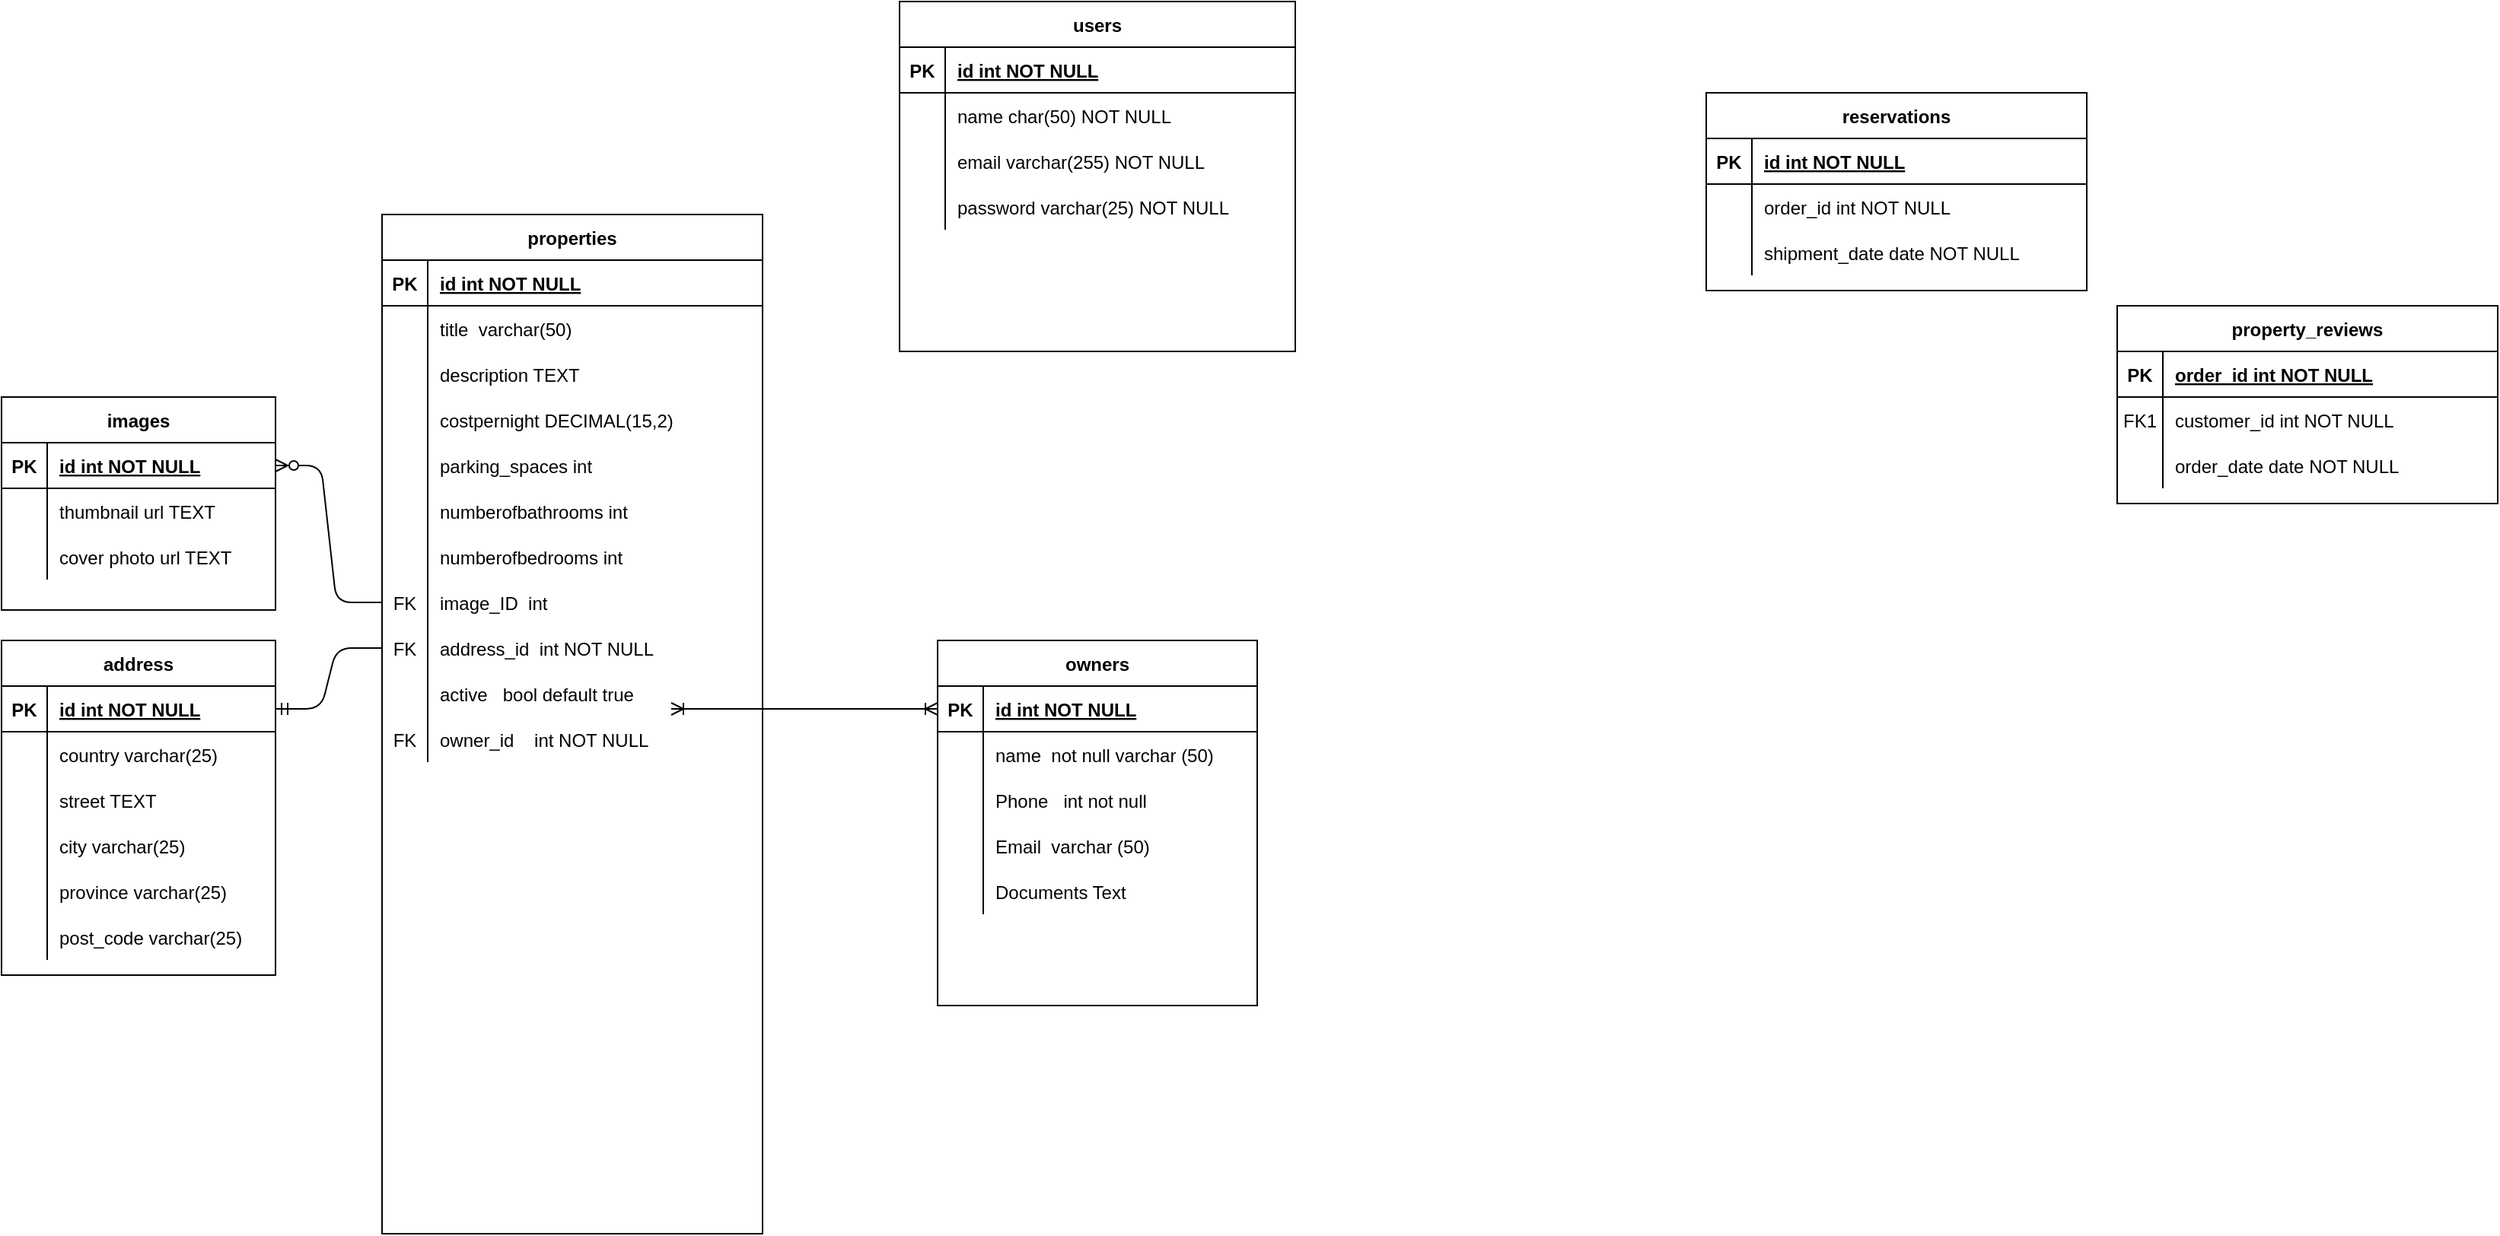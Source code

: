 <mxfile version="14.6.6" type="github">
  <diagram id="R2lEEEUBdFMjLlhIrx00" name="Page-1">
    <mxGraphModel dx="2098" dy="1788" grid="1" gridSize="10" guides="1" tooltips="1" connect="1" arrows="1" fold="1" page="1" pageScale="1" pageWidth="850" pageHeight="1100" math="0" shadow="0" extFonts="Permanent Marker^https://fonts.googleapis.com/css?family=Permanent+Marker">
      <root>
        <mxCell id="0" />
        <mxCell id="1" parent="0" />
        <object label="properties" mmm="" id="C-vyLk0tnHw3VtMMgP7b-2">
          <mxCell style="shape=table;startSize=30;container=1;collapsible=1;childLayout=tableLayout;fixedRows=1;rowLines=0;fontStyle=1;align=center;resizeLast=1;" parent="1" vertex="1">
            <mxGeometry x="-210" y="-60" width="250" height="670" as="geometry">
              <mxRectangle x="200" y="70" width="120" height="30" as="alternateBounds" />
            </mxGeometry>
          </mxCell>
        </object>
        <mxCell id="C-vyLk0tnHw3VtMMgP7b-3" value="" style="shape=partialRectangle;collapsible=0;dropTarget=0;pointerEvents=0;fillColor=none;points=[[0,0.5],[1,0.5]];portConstraint=eastwest;top=0;left=0;right=0;bottom=1;" parent="C-vyLk0tnHw3VtMMgP7b-2" vertex="1">
          <mxGeometry y="30" width="250" height="30" as="geometry" />
        </mxCell>
        <mxCell id="C-vyLk0tnHw3VtMMgP7b-4" value="PK" style="shape=partialRectangle;overflow=hidden;connectable=0;fillColor=none;top=0;left=0;bottom=0;right=0;fontStyle=1;" parent="C-vyLk0tnHw3VtMMgP7b-3" vertex="1">
          <mxGeometry width="30" height="30" as="geometry" />
        </mxCell>
        <mxCell id="C-vyLk0tnHw3VtMMgP7b-5" value="id int NOT NULL " style="shape=partialRectangle;overflow=hidden;connectable=0;fillColor=none;top=0;left=0;bottom=0;right=0;align=left;spacingLeft=6;fontStyle=5;" parent="C-vyLk0tnHw3VtMMgP7b-3" vertex="1">
          <mxGeometry x="30" width="220" height="30" as="geometry" />
        </mxCell>
        <mxCell id="C-vyLk0tnHw3VtMMgP7b-6" value="" style="shape=partialRectangle;collapsible=0;dropTarget=0;pointerEvents=0;fillColor=none;points=[[0,0.5],[1,0.5]];portConstraint=eastwest;top=0;left=0;right=0;bottom=0;" parent="C-vyLk0tnHw3VtMMgP7b-2" vertex="1">
          <mxGeometry y="60" width="250" height="30" as="geometry" />
        </mxCell>
        <mxCell id="C-vyLk0tnHw3VtMMgP7b-7" value="" style="shape=partialRectangle;overflow=hidden;connectable=0;fillColor=none;top=0;left=0;bottom=0;right=0;" parent="C-vyLk0tnHw3VtMMgP7b-6" vertex="1">
          <mxGeometry width="30" height="30" as="geometry" />
        </mxCell>
        <mxCell id="C-vyLk0tnHw3VtMMgP7b-8" value="title  varchar(50)" style="shape=partialRectangle;overflow=hidden;connectable=0;fillColor=none;top=0;left=0;bottom=0;right=0;align=left;spacingLeft=6;" parent="C-vyLk0tnHw3VtMMgP7b-6" vertex="1">
          <mxGeometry x="30" width="220" height="30" as="geometry" />
        </mxCell>
        <mxCell id="C-vyLk0tnHw3VtMMgP7b-9" value="" style="shape=partialRectangle;collapsible=0;dropTarget=0;pointerEvents=0;fillColor=none;points=[[0,0.5],[1,0.5]];portConstraint=eastwest;top=0;left=0;right=0;bottom=0;" parent="C-vyLk0tnHw3VtMMgP7b-2" vertex="1">
          <mxGeometry y="90" width="250" height="30" as="geometry" />
        </mxCell>
        <mxCell id="C-vyLk0tnHw3VtMMgP7b-10" value="" style="shape=partialRectangle;overflow=hidden;connectable=0;fillColor=none;top=0;left=0;bottom=0;right=0;" parent="C-vyLk0tnHw3VtMMgP7b-9" vertex="1">
          <mxGeometry width="30" height="30" as="geometry" />
        </mxCell>
        <mxCell id="C-vyLk0tnHw3VtMMgP7b-11" value="description TEXT" style="shape=partialRectangle;overflow=hidden;connectable=0;fillColor=none;top=0;left=0;bottom=0;right=0;align=left;spacingLeft=6;" parent="C-vyLk0tnHw3VtMMgP7b-9" vertex="1">
          <mxGeometry x="30" width="220" height="30" as="geometry" />
        </mxCell>
        <mxCell id="EQlYS7G8OB__KGC67wby-51" value="" style="shape=partialRectangle;collapsible=0;dropTarget=0;pointerEvents=0;fillColor=none;points=[[0,0.5],[1,0.5]];portConstraint=eastwest;top=0;left=0;right=0;bottom=0;" vertex="1" parent="C-vyLk0tnHw3VtMMgP7b-2">
          <mxGeometry y="120" width="250" height="30" as="geometry" />
        </mxCell>
        <mxCell id="EQlYS7G8OB__KGC67wby-52" value="" style="shape=partialRectangle;overflow=hidden;connectable=0;fillColor=none;top=0;left=0;bottom=0;right=0;" vertex="1" parent="EQlYS7G8OB__KGC67wby-51">
          <mxGeometry width="30" height="30" as="geometry" />
        </mxCell>
        <mxCell id="EQlYS7G8OB__KGC67wby-53" value="costpernight DECIMAL(15,2)" style="shape=partialRectangle;overflow=hidden;connectable=0;fillColor=none;top=0;left=0;bottom=0;right=0;align=left;spacingLeft=6;" vertex="1" parent="EQlYS7G8OB__KGC67wby-51">
          <mxGeometry x="30" width="220" height="30" as="geometry" />
        </mxCell>
        <mxCell id="EQlYS7G8OB__KGC67wby-67" value="" style="shape=partialRectangle;collapsible=0;dropTarget=0;pointerEvents=0;fillColor=none;points=[[0,0.5],[1,0.5]];portConstraint=eastwest;top=0;left=0;right=0;bottom=0;" vertex="1" parent="C-vyLk0tnHw3VtMMgP7b-2">
          <mxGeometry y="150" width="250" height="30" as="geometry" />
        </mxCell>
        <mxCell id="EQlYS7G8OB__KGC67wby-68" value="" style="shape=partialRectangle;overflow=hidden;connectable=0;fillColor=none;top=0;left=0;bottom=0;right=0;" vertex="1" parent="EQlYS7G8OB__KGC67wby-67">
          <mxGeometry width="30" height="30" as="geometry" />
        </mxCell>
        <mxCell id="EQlYS7G8OB__KGC67wby-69" value="parking_spaces int" style="shape=partialRectangle;overflow=hidden;connectable=0;fillColor=none;top=0;left=0;bottom=0;right=0;align=left;spacingLeft=6;" vertex="1" parent="EQlYS7G8OB__KGC67wby-67">
          <mxGeometry x="30" width="220" height="30" as="geometry" />
        </mxCell>
        <mxCell id="EQlYS7G8OB__KGC67wby-70" value="" style="shape=partialRectangle;collapsible=0;dropTarget=0;pointerEvents=0;fillColor=none;points=[[0,0.5],[1,0.5]];portConstraint=eastwest;top=0;left=0;right=0;bottom=0;" vertex="1" parent="C-vyLk0tnHw3VtMMgP7b-2">
          <mxGeometry y="180" width="250" height="30" as="geometry" />
        </mxCell>
        <mxCell id="EQlYS7G8OB__KGC67wby-71" value="" style="shape=partialRectangle;overflow=hidden;connectable=0;fillColor=none;top=0;left=0;bottom=0;right=0;" vertex="1" parent="EQlYS7G8OB__KGC67wby-70">
          <mxGeometry width="30" height="30" as="geometry" />
        </mxCell>
        <mxCell id="EQlYS7G8OB__KGC67wby-72" value="numberofbathrooms int" style="shape=partialRectangle;overflow=hidden;connectable=0;fillColor=none;top=0;left=0;bottom=0;right=0;align=left;spacingLeft=6;" vertex="1" parent="EQlYS7G8OB__KGC67wby-70">
          <mxGeometry x="30" width="220" height="30" as="geometry" />
        </mxCell>
        <mxCell id="EQlYS7G8OB__KGC67wby-73" value="" style="shape=partialRectangle;collapsible=0;dropTarget=0;pointerEvents=0;fillColor=none;points=[[0,0.5],[1,0.5]];portConstraint=eastwest;top=0;left=0;right=0;bottom=0;" vertex="1" parent="C-vyLk0tnHw3VtMMgP7b-2">
          <mxGeometry y="210" width="250" height="30" as="geometry" />
        </mxCell>
        <mxCell id="EQlYS7G8OB__KGC67wby-74" value="" style="shape=partialRectangle;overflow=hidden;connectable=0;fillColor=none;top=0;left=0;bottom=0;right=0;" vertex="1" parent="EQlYS7G8OB__KGC67wby-73">
          <mxGeometry width="30" height="30" as="geometry" />
        </mxCell>
        <mxCell id="EQlYS7G8OB__KGC67wby-75" value="numberofbedrooms int" style="shape=partialRectangle;overflow=hidden;connectable=0;fillColor=none;top=0;left=0;bottom=0;right=0;align=left;spacingLeft=6;" vertex="1" parent="EQlYS7G8OB__KGC67wby-73">
          <mxGeometry x="30" width="220" height="30" as="geometry" />
        </mxCell>
        <mxCell id="EQlYS7G8OB__KGC67wby-92" value="" style="shape=partialRectangle;collapsible=0;dropTarget=0;pointerEvents=0;fillColor=none;points=[[0,0.5],[1,0.5]];portConstraint=eastwest;top=0;left=0;right=0;bottom=0;" vertex="1" parent="C-vyLk0tnHw3VtMMgP7b-2">
          <mxGeometry y="240" width="250" height="30" as="geometry" />
        </mxCell>
        <mxCell id="EQlYS7G8OB__KGC67wby-93" value="FK" style="shape=partialRectangle;overflow=hidden;connectable=0;fillColor=none;top=0;left=0;bottom=0;right=0;" vertex="1" parent="EQlYS7G8OB__KGC67wby-92">
          <mxGeometry width="30" height="30" as="geometry" />
        </mxCell>
        <mxCell id="EQlYS7G8OB__KGC67wby-94" value="image_ID  int" style="shape=partialRectangle;overflow=hidden;connectable=0;fillColor=none;top=0;left=0;bottom=0;right=0;align=left;spacingLeft=6;" vertex="1" parent="EQlYS7G8OB__KGC67wby-92">
          <mxGeometry x="30" width="220" height="30" as="geometry" />
        </mxCell>
        <mxCell id="EQlYS7G8OB__KGC67wby-96" value="" style="shape=partialRectangle;collapsible=0;dropTarget=0;pointerEvents=0;fillColor=none;points=[[0,0.5],[1,0.5]];portConstraint=eastwest;top=0;left=0;right=0;bottom=0;" vertex="1" parent="C-vyLk0tnHw3VtMMgP7b-2">
          <mxGeometry y="270" width="250" height="30" as="geometry" />
        </mxCell>
        <mxCell id="EQlYS7G8OB__KGC67wby-97" value="FK" style="shape=partialRectangle;overflow=hidden;connectable=0;fillColor=none;top=0;left=0;bottom=0;right=0;" vertex="1" parent="EQlYS7G8OB__KGC67wby-96">
          <mxGeometry width="30" height="30" as="geometry" />
        </mxCell>
        <mxCell id="EQlYS7G8OB__KGC67wby-98" value="address_id  int NOT NULL" style="shape=partialRectangle;overflow=hidden;connectable=0;fillColor=none;top=0;left=0;bottom=0;right=0;align=left;spacingLeft=6;" vertex="1" parent="EQlYS7G8OB__KGC67wby-96">
          <mxGeometry x="30" width="220" height="30" as="geometry" />
        </mxCell>
        <mxCell id="EQlYS7G8OB__KGC67wby-133" value="" style="shape=partialRectangle;collapsible=0;dropTarget=0;pointerEvents=0;fillColor=none;points=[[0,0.5],[1,0.5]];portConstraint=eastwest;top=0;left=0;right=0;bottom=0;" vertex="1" parent="C-vyLk0tnHw3VtMMgP7b-2">
          <mxGeometry y="300" width="250" height="30" as="geometry" />
        </mxCell>
        <mxCell id="EQlYS7G8OB__KGC67wby-134" value="" style="shape=partialRectangle;overflow=hidden;connectable=0;fillColor=none;top=0;left=0;bottom=0;right=0;" vertex="1" parent="EQlYS7G8OB__KGC67wby-133">
          <mxGeometry width="30" height="30" as="geometry" />
        </mxCell>
        <mxCell id="EQlYS7G8OB__KGC67wby-135" value="active   bool default true" style="shape=partialRectangle;overflow=hidden;connectable=0;fillColor=none;top=0;left=0;bottom=0;right=0;align=left;spacingLeft=6;" vertex="1" parent="EQlYS7G8OB__KGC67wby-133">
          <mxGeometry x="30" width="220" height="30" as="geometry" />
        </mxCell>
        <mxCell id="EQlYS7G8OB__KGC67wby-149" value="" style="shape=partialRectangle;collapsible=0;dropTarget=0;pointerEvents=0;fillColor=none;points=[[0,0.5],[1,0.5]];portConstraint=eastwest;top=0;left=0;right=0;bottom=0;" vertex="1" parent="C-vyLk0tnHw3VtMMgP7b-2">
          <mxGeometry y="330" width="250" height="30" as="geometry" />
        </mxCell>
        <mxCell id="EQlYS7G8OB__KGC67wby-150" value="FK" style="shape=partialRectangle;overflow=hidden;connectable=0;fillColor=none;top=0;left=0;bottom=0;right=0;" vertex="1" parent="EQlYS7G8OB__KGC67wby-149">
          <mxGeometry width="30" height="30" as="geometry" />
        </mxCell>
        <mxCell id="EQlYS7G8OB__KGC67wby-151" value="owner_id    int NOT NULL" style="shape=partialRectangle;overflow=hidden;connectable=0;fillColor=none;top=0;left=0;bottom=0;right=0;align=left;spacingLeft=6;" vertex="1" parent="EQlYS7G8OB__KGC67wby-149">
          <mxGeometry x="30" width="220" height="30" as="geometry" />
        </mxCell>
        <mxCell id="C-vyLk0tnHw3VtMMgP7b-13" value="reservations" style="shape=table;startSize=30;container=1;collapsible=1;childLayout=tableLayout;fixedRows=1;rowLines=0;fontStyle=1;align=center;resizeLast=1;" parent="1" vertex="1">
          <mxGeometry x="660" y="-140" width="250" height="130" as="geometry" />
        </mxCell>
        <mxCell id="C-vyLk0tnHw3VtMMgP7b-14" value="" style="shape=partialRectangle;collapsible=0;dropTarget=0;pointerEvents=0;fillColor=none;points=[[0,0.5],[1,0.5]];portConstraint=eastwest;top=0;left=0;right=0;bottom=1;" parent="C-vyLk0tnHw3VtMMgP7b-13" vertex="1">
          <mxGeometry y="30" width="250" height="30" as="geometry" />
        </mxCell>
        <mxCell id="C-vyLk0tnHw3VtMMgP7b-15" value="PK" style="shape=partialRectangle;overflow=hidden;connectable=0;fillColor=none;top=0;left=0;bottom=0;right=0;fontStyle=1;" parent="C-vyLk0tnHw3VtMMgP7b-14" vertex="1">
          <mxGeometry width="30" height="30" as="geometry" />
        </mxCell>
        <mxCell id="C-vyLk0tnHw3VtMMgP7b-16" value="id int NOT NULL " style="shape=partialRectangle;overflow=hidden;connectable=0;fillColor=none;top=0;left=0;bottom=0;right=0;align=left;spacingLeft=6;fontStyle=5;" parent="C-vyLk0tnHw3VtMMgP7b-14" vertex="1">
          <mxGeometry x="30" width="220" height="30" as="geometry" />
        </mxCell>
        <mxCell id="C-vyLk0tnHw3VtMMgP7b-17" value="" style="shape=partialRectangle;collapsible=0;dropTarget=0;pointerEvents=0;fillColor=none;points=[[0,0.5],[1,0.5]];portConstraint=eastwest;top=0;left=0;right=0;bottom=0;" parent="C-vyLk0tnHw3VtMMgP7b-13" vertex="1">
          <mxGeometry y="60" width="250" height="30" as="geometry" />
        </mxCell>
        <mxCell id="C-vyLk0tnHw3VtMMgP7b-18" value="" style="shape=partialRectangle;overflow=hidden;connectable=0;fillColor=none;top=0;left=0;bottom=0;right=0;" parent="C-vyLk0tnHw3VtMMgP7b-17" vertex="1">
          <mxGeometry width="30" height="30" as="geometry" />
        </mxCell>
        <mxCell id="C-vyLk0tnHw3VtMMgP7b-19" value="order_id int NOT NULL" style="shape=partialRectangle;overflow=hidden;connectable=0;fillColor=none;top=0;left=0;bottom=0;right=0;align=left;spacingLeft=6;" parent="C-vyLk0tnHw3VtMMgP7b-17" vertex="1">
          <mxGeometry x="30" width="220" height="30" as="geometry" />
        </mxCell>
        <mxCell id="C-vyLk0tnHw3VtMMgP7b-20" value="" style="shape=partialRectangle;collapsible=0;dropTarget=0;pointerEvents=0;fillColor=none;points=[[0,0.5],[1,0.5]];portConstraint=eastwest;top=0;left=0;right=0;bottom=0;" parent="C-vyLk0tnHw3VtMMgP7b-13" vertex="1">
          <mxGeometry y="90" width="250" height="30" as="geometry" />
        </mxCell>
        <mxCell id="C-vyLk0tnHw3VtMMgP7b-21" value="" style="shape=partialRectangle;overflow=hidden;connectable=0;fillColor=none;top=0;left=0;bottom=0;right=0;" parent="C-vyLk0tnHw3VtMMgP7b-20" vertex="1">
          <mxGeometry width="30" height="30" as="geometry" />
        </mxCell>
        <mxCell id="C-vyLk0tnHw3VtMMgP7b-22" value="shipment_date date NOT NULL" style="shape=partialRectangle;overflow=hidden;connectable=0;fillColor=none;top=0;left=0;bottom=0;right=0;align=left;spacingLeft=6;" parent="C-vyLk0tnHw3VtMMgP7b-20" vertex="1">
          <mxGeometry x="30" width="220" height="30" as="geometry" />
        </mxCell>
        <mxCell id="C-vyLk0tnHw3VtMMgP7b-23" value="users" style="shape=table;startSize=30;container=1;collapsible=1;childLayout=tableLayout;fixedRows=1;rowLines=0;fontStyle=1;align=center;resizeLast=1;" parent="1" vertex="1">
          <mxGeometry x="130" y="-200" width="260" height="230" as="geometry" />
        </mxCell>
        <mxCell id="C-vyLk0tnHw3VtMMgP7b-24" value="" style="shape=partialRectangle;collapsible=0;dropTarget=0;pointerEvents=0;fillColor=none;points=[[0,0.5],[1,0.5]];portConstraint=eastwest;top=0;left=0;right=0;bottom=1;" parent="C-vyLk0tnHw3VtMMgP7b-23" vertex="1">
          <mxGeometry y="30" width="260" height="30" as="geometry" />
        </mxCell>
        <mxCell id="C-vyLk0tnHw3VtMMgP7b-25" value="PK" style="shape=partialRectangle;overflow=hidden;connectable=0;fillColor=none;top=0;left=0;bottom=0;right=0;fontStyle=1;" parent="C-vyLk0tnHw3VtMMgP7b-24" vertex="1">
          <mxGeometry width="30" height="30" as="geometry" />
        </mxCell>
        <mxCell id="C-vyLk0tnHw3VtMMgP7b-26" value="id int NOT NULL " style="shape=partialRectangle;overflow=hidden;connectable=0;fillColor=none;top=0;left=0;bottom=0;right=0;align=left;spacingLeft=6;fontStyle=5;" parent="C-vyLk0tnHw3VtMMgP7b-24" vertex="1">
          <mxGeometry x="30" width="230" height="30" as="geometry" />
        </mxCell>
        <mxCell id="C-vyLk0tnHw3VtMMgP7b-27" value="" style="shape=partialRectangle;collapsible=0;dropTarget=0;pointerEvents=0;fillColor=none;points=[[0,0.5],[1,0.5]];portConstraint=eastwest;top=0;left=0;right=0;bottom=0;" parent="C-vyLk0tnHw3VtMMgP7b-23" vertex="1">
          <mxGeometry y="60" width="260" height="30" as="geometry" />
        </mxCell>
        <mxCell id="C-vyLk0tnHw3VtMMgP7b-28" value="" style="shape=partialRectangle;overflow=hidden;connectable=0;fillColor=none;top=0;left=0;bottom=0;right=0;" parent="C-vyLk0tnHw3VtMMgP7b-27" vertex="1">
          <mxGeometry width="30" height="30" as="geometry" />
        </mxCell>
        <mxCell id="C-vyLk0tnHw3VtMMgP7b-29" value="name char(50) NOT NULL" style="shape=partialRectangle;overflow=hidden;connectable=0;fillColor=none;top=0;left=0;bottom=0;right=0;align=left;spacingLeft=6;" parent="C-vyLk0tnHw3VtMMgP7b-27" vertex="1">
          <mxGeometry x="30" width="230" height="30" as="geometry" />
        </mxCell>
        <mxCell id="EQlYS7G8OB__KGC67wby-76" value="" style="shape=partialRectangle;collapsible=0;dropTarget=0;pointerEvents=0;fillColor=none;points=[[0,0.5],[1,0.5]];portConstraint=eastwest;top=0;left=0;right=0;bottom=0;" vertex="1" parent="C-vyLk0tnHw3VtMMgP7b-23">
          <mxGeometry y="90" width="260" height="30" as="geometry" />
        </mxCell>
        <mxCell id="EQlYS7G8OB__KGC67wby-77" value="" style="shape=partialRectangle;overflow=hidden;connectable=0;fillColor=none;top=0;left=0;bottom=0;right=0;" vertex="1" parent="EQlYS7G8OB__KGC67wby-76">
          <mxGeometry width="30" height="30" as="geometry" />
        </mxCell>
        <mxCell id="EQlYS7G8OB__KGC67wby-78" value="email varchar(255) NOT NULL" style="shape=partialRectangle;overflow=hidden;connectable=0;fillColor=none;top=0;left=0;bottom=0;right=0;align=left;spacingLeft=6;" vertex="1" parent="EQlYS7G8OB__KGC67wby-76">
          <mxGeometry x="30" width="230" height="30" as="geometry" />
        </mxCell>
        <mxCell id="EQlYS7G8OB__KGC67wby-89" value="" style="shape=partialRectangle;collapsible=0;dropTarget=0;pointerEvents=0;fillColor=none;points=[[0,0.5],[1,0.5]];portConstraint=eastwest;top=0;left=0;right=0;bottom=0;" vertex="1" parent="C-vyLk0tnHw3VtMMgP7b-23">
          <mxGeometry y="120" width="260" height="30" as="geometry" />
        </mxCell>
        <mxCell id="EQlYS7G8OB__KGC67wby-90" value="" style="shape=partialRectangle;overflow=hidden;connectable=0;fillColor=none;top=0;left=0;bottom=0;right=0;" vertex="1" parent="EQlYS7G8OB__KGC67wby-89">
          <mxGeometry width="30" height="30" as="geometry" />
        </mxCell>
        <mxCell id="EQlYS7G8OB__KGC67wby-91" value="password varchar(25) NOT NULL" style="shape=partialRectangle;overflow=hidden;connectable=0;fillColor=none;top=0;left=0;bottom=0;right=0;align=left;spacingLeft=6;" vertex="1" parent="EQlYS7G8OB__KGC67wby-89">
          <mxGeometry x="30" width="230" height="30" as="geometry" />
        </mxCell>
        <mxCell id="EQlYS7G8OB__KGC67wby-1" value="property_reviews" style="shape=table;startSize=30;container=1;collapsible=1;childLayout=tableLayout;fixedRows=1;rowLines=0;fontStyle=1;align=center;resizeLast=1;" vertex="1" parent="1">
          <mxGeometry x="930" width="250" height="130" as="geometry" />
        </mxCell>
        <mxCell id="EQlYS7G8OB__KGC67wby-2" value="" style="shape=partialRectangle;collapsible=0;dropTarget=0;pointerEvents=0;fillColor=none;points=[[0,0.5],[1,0.5]];portConstraint=eastwest;top=0;left=0;right=0;bottom=1;" vertex="1" parent="EQlYS7G8OB__KGC67wby-1">
          <mxGeometry y="30" width="250" height="30" as="geometry" />
        </mxCell>
        <mxCell id="EQlYS7G8OB__KGC67wby-3" value="PK" style="shape=partialRectangle;overflow=hidden;connectable=0;fillColor=none;top=0;left=0;bottom=0;right=0;fontStyle=1;" vertex="1" parent="EQlYS7G8OB__KGC67wby-2">
          <mxGeometry width="30" height="30" as="geometry" />
        </mxCell>
        <mxCell id="EQlYS7G8OB__KGC67wby-4" value="order_id int NOT NULL " style="shape=partialRectangle;overflow=hidden;connectable=0;fillColor=none;top=0;left=0;bottom=0;right=0;align=left;spacingLeft=6;fontStyle=5;" vertex="1" parent="EQlYS7G8OB__KGC67wby-2">
          <mxGeometry x="30" width="220" height="30" as="geometry" />
        </mxCell>
        <mxCell id="EQlYS7G8OB__KGC67wby-5" value="" style="shape=partialRectangle;collapsible=0;dropTarget=0;pointerEvents=0;fillColor=none;points=[[0,0.5],[1,0.5]];portConstraint=eastwest;top=0;left=0;right=0;bottom=0;" vertex="1" parent="EQlYS7G8OB__KGC67wby-1">
          <mxGeometry y="60" width="250" height="30" as="geometry" />
        </mxCell>
        <mxCell id="EQlYS7G8OB__KGC67wby-6" value="FK1" style="shape=partialRectangle;overflow=hidden;connectable=0;fillColor=none;top=0;left=0;bottom=0;right=0;" vertex="1" parent="EQlYS7G8OB__KGC67wby-5">
          <mxGeometry width="30" height="30" as="geometry" />
        </mxCell>
        <mxCell id="EQlYS7G8OB__KGC67wby-7" value="customer_id int NOT NULL" style="shape=partialRectangle;overflow=hidden;connectable=0;fillColor=none;top=0;left=0;bottom=0;right=0;align=left;spacingLeft=6;" vertex="1" parent="EQlYS7G8OB__KGC67wby-5">
          <mxGeometry x="30" width="220" height="30" as="geometry" />
        </mxCell>
        <mxCell id="EQlYS7G8OB__KGC67wby-8" value="" style="shape=partialRectangle;collapsible=0;dropTarget=0;pointerEvents=0;fillColor=none;points=[[0,0.5],[1,0.5]];portConstraint=eastwest;top=0;left=0;right=0;bottom=0;" vertex="1" parent="EQlYS7G8OB__KGC67wby-1">
          <mxGeometry y="90" width="250" height="30" as="geometry" />
        </mxCell>
        <mxCell id="EQlYS7G8OB__KGC67wby-9" value="" style="shape=partialRectangle;overflow=hidden;connectable=0;fillColor=none;top=0;left=0;bottom=0;right=0;" vertex="1" parent="EQlYS7G8OB__KGC67wby-8">
          <mxGeometry width="30" height="30" as="geometry" />
        </mxCell>
        <mxCell id="EQlYS7G8OB__KGC67wby-10" value="order_date date NOT NULL" style="shape=partialRectangle;overflow=hidden;connectable=0;fillColor=none;top=0;left=0;bottom=0;right=0;align=left;spacingLeft=6;" vertex="1" parent="EQlYS7G8OB__KGC67wby-8">
          <mxGeometry x="30" width="220" height="30" as="geometry" />
        </mxCell>
        <mxCell id="EQlYS7G8OB__KGC67wby-24" value="images" style="shape=table;startSize=30;container=1;collapsible=1;childLayout=tableLayout;fixedRows=1;rowLines=0;fontStyle=1;align=center;resizeLast=1;" vertex="1" parent="1">
          <mxGeometry x="-460" y="60" width="180" height="140" as="geometry" />
        </mxCell>
        <mxCell id="EQlYS7G8OB__KGC67wby-25" value="" style="shape=partialRectangle;collapsible=0;dropTarget=0;pointerEvents=0;fillColor=none;points=[[0,0.5],[1,0.5]];portConstraint=eastwest;top=0;left=0;right=0;bottom=1;" vertex="1" parent="EQlYS7G8OB__KGC67wby-24">
          <mxGeometry y="30" width="180" height="30" as="geometry" />
        </mxCell>
        <mxCell id="EQlYS7G8OB__KGC67wby-26" value="PK" style="shape=partialRectangle;overflow=hidden;connectable=0;fillColor=none;top=0;left=0;bottom=0;right=0;fontStyle=1;" vertex="1" parent="EQlYS7G8OB__KGC67wby-25">
          <mxGeometry width="30" height="30" as="geometry" />
        </mxCell>
        <mxCell id="EQlYS7G8OB__KGC67wby-27" value="id int NOT NULL " style="shape=partialRectangle;overflow=hidden;connectable=0;fillColor=none;top=0;left=0;bottom=0;right=0;align=left;spacingLeft=6;fontStyle=5;" vertex="1" parent="EQlYS7G8OB__KGC67wby-25">
          <mxGeometry x="30" width="150" height="30" as="geometry" />
        </mxCell>
        <mxCell id="EQlYS7G8OB__KGC67wby-28" value="" style="shape=partialRectangle;collapsible=0;dropTarget=0;pointerEvents=0;fillColor=none;points=[[0,0.5],[1,0.5]];portConstraint=eastwest;top=0;left=0;right=0;bottom=0;" vertex="1" parent="EQlYS7G8OB__KGC67wby-24">
          <mxGeometry y="60" width="180" height="30" as="geometry" />
        </mxCell>
        <mxCell id="EQlYS7G8OB__KGC67wby-29" value="" style="shape=partialRectangle;overflow=hidden;connectable=0;fillColor=none;top=0;left=0;bottom=0;right=0;" vertex="1" parent="EQlYS7G8OB__KGC67wby-28">
          <mxGeometry width="30" height="30" as="geometry" />
        </mxCell>
        <mxCell id="EQlYS7G8OB__KGC67wby-30" value="thumbnail url TEXT" style="shape=partialRectangle;overflow=hidden;connectable=0;fillColor=none;top=0;left=0;bottom=0;right=0;align=left;spacingLeft=6;" vertex="1" parent="EQlYS7G8OB__KGC67wby-28">
          <mxGeometry x="30" width="150" height="30" as="geometry" />
        </mxCell>
        <mxCell id="EQlYS7G8OB__KGC67wby-31" value="" style="shape=partialRectangle;collapsible=0;dropTarget=0;pointerEvents=0;fillColor=none;points=[[0,0.5],[1,0.5]];portConstraint=eastwest;top=0;left=0;right=0;bottom=0;" vertex="1" parent="EQlYS7G8OB__KGC67wby-24">
          <mxGeometry y="90" width="180" height="30" as="geometry" />
        </mxCell>
        <mxCell id="EQlYS7G8OB__KGC67wby-32" value="" style="shape=partialRectangle;overflow=hidden;connectable=0;fillColor=none;top=0;left=0;bottom=0;right=0;" vertex="1" parent="EQlYS7G8OB__KGC67wby-31">
          <mxGeometry width="30" height="30" as="geometry" />
        </mxCell>
        <mxCell id="EQlYS7G8OB__KGC67wby-33" value="cover photo url TEXT" style="shape=partialRectangle;overflow=hidden;connectable=0;fillColor=none;top=0;left=0;bottom=0;right=0;align=left;spacingLeft=6;" vertex="1" parent="EQlYS7G8OB__KGC67wby-31">
          <mxGeometry x="30" width="150" height="30" as="geometry" />
        </mxCell>
        <mxCell id="EQlYS7G8OB__KGC67wby-95" value="" style="edgeStyle=entityRelationEdgeStyle;fontSize=12;html=1;endArrow=ERzeroToMany;endFill=1;" edge="1" parent="1" source="EQlYS7G8OB__KGC67wby-92" target="EQlYS7G8OB__KGC67wby-25">
          <mxGeometry width="100" height="100" relative="1" as="geometry">
            <mxPoint x="170" y="385" as="sourcePoint" />
            <mxPoint x="270" y="285" as="targetPoint" />
          </mxGeometry>
        </mxCell>
        <mxCell id="EQlYS7G8OB__KGC67wby-112" value="" style="edgeStyle=entityRelationEdgeStyle;fontSize=12;html=1;endArrow=ERmandOne;entryX=1;entryY=0.5;entryDx=0;entryDy=0;" edge="1" parent="1" source="EQlYS7G8OB__KGC67wby-96" target="EQlYS7G8OB__KGC67wby-114">
          <mxGeometry width="100" height="100" relative="1" as="geometry">
            <mxPoint x="70" y="510" as="sourcePoint" />
            <mxPoint x="550" y="180" as="targetPoint" />
          </mxGeometry>
        </mxCell>
        <mxCell id="EQlYS7G8OB__KGC67wby-113" value="address" style="shape=table;startSize=30;container=1;collapsible=1;childLayout=tableLayout;fixedRows=1;rowLines=0;fontStyle=1;align=center;resizeLast=1;fillColor=none;" vertex="1" parent="1">
          <mxGeometry x="-460" y="220" width="180" height="220" as="geometry" />
        </mxCell>
        <mxCell id="EQlYS7G8OB__KGC67wby-114" value="" style="shape=partialRectangle;collapsible=0;dropTarget=0;pointerEvents=0;fillColor=none;top=0;left=0;bottom=1;right=0;points=[[0,0.5],[1,0.5]];portConstraint=eastwest;" vertex="1" parent="EQlYS7G8OB__KGC67wby-113">
          <mxGeometry y="30" width="180" height="30" as="geometry" />
        </mxCell>
        <mxCell id="EQlYS7G8OB__KGC67wby-115" value="PK" style="shape=partialRectangle;connectable=0;fillColor=none;top=0;left=0;bottom=0;right=0;fontStyle=1;overflow=hidden;" vertex="1" parent="EQlYS7G8OB__KGC67wby-114">
          <mxGeometry width="30" height="30" as="geometry" />
        </mxCell>
        <mxCell id="EQlYS7G8OB__KGC67wby-116" value="id int NOT NULL" style="shape=partialRectangle;connectable=0;fillColor=none;top=0;left=0;bottom=0;right=0;align=left;spacingLeft=6;fontStyle=5;overflow=hidden;" vertex="1" parent="EQlYS7G8OB__KGC67wby-114">
          <mxGeometry x="30" width="150" height="30" as="geometry" />
        </mxCell>
        <mxCell id="EQlYS7G8OB__KGC67wby-117" value="" style="shape=partialRectangle;collapsible=0;dropTarget=0;pointerEvents=0;fillColor=none;top=0;left=0;bottom=0;right=0;points=[[0,0.5],[1,0.5]];portConstraint=eastwest;" vertex="1" parent="EQlYS7G8OB__KGC67wby-113">
          <mxGeometry y="60" width="180" height="30" as="geometry" />
        </mxCell>
        <mxCell id="EQlYS7G8OB__KGC67wby-118" value="" style="shape=partialRectangle;connectable=0;fillColor=none;top=0;left=0;bottom=0;right=0;editable=1;overflow=hidden;" vertex="1" parent="EQlYS7G8OB__KGC67wby-117">
          <mxGeometry width="30" height="30" as="geometry" />
        </mxCell>
        <mxCell id="EQlYS7G8OB__KGC67wby-119" value="country varchar(25)" style="shape=partialRectangle;connectable=0;fillColor=none;top=0;left=0;bottom=0;right=0;align=left;spacingLeft=6;overflow=hidden;" vertex="1" parent="EQlYS7G8OB__KGC67wby-117">
          <mxGeometry x="30" width="150" height="30" as="geometry" />
        </mxCell>
        <mxCell id="EQlYS7G8OB__KGC67wby-120" value="" style="shape=partialRectangle;collapsible=0;dropTarget=0;pointerEvents=0;fillColor=none;top=0;left=0;bottom=0;right=0;points=[[0,0.5],[1,0.5]];portConstraint=eastwest;" vertex="1" parent="EQlYS7G8OB__KGC67wby-113">
          <mxGeometry y="90" width="180" height="30" as="geometry" />
        </mxCell>
        <mxCell id="EQlYS7G8OB__KGC67wby-121" value="" style="shape=partialRectangle;connectable=0;fillColor=none;top=0;left=0;bottom=0;right=0;editable=1;overflow=hidden;" vertex="1" parent="EQlYS7G8OB__KGC67wby-120">
          <mxGeometry width="30" height="30" as="geometry" />
        </mxCell>
        <mxCell id="EQlYS7G8OB__KGC67wby-122" value="street TEXT" style="shape=partialRectangle;connectable=0;fillColor=none;top=0;left=0;bottom=0;right=0;align=left;spacingLeft=6;overflow=hidden;" vertex="1" parent="EQlYS7G8OB__KGC67wby-120">
          <mxGeometry x="30" width="150" height="30" as="geometry" />
        </mxCell>
        <mxCell id="EQlYS7G8OB__KGC67wby-123" value="" style="shape=partialRectangle;collapsible=0;dropTarget=0;pointerEvents=0;fillColor=none;top=0;left=0;bottom=0;right=0;points=[[0,0.5],[1,0.5]];portConstraint=eastwest;" vertex="1" parent="EQlYS7G8OB__KGC67wby-113">
          <mxGeometry y="120" width="180" height="30" as="geometry" />
        </mxCell>
        <mxCell id="EQlYS7G8OB__KGC67wby-124" value="" style="shape=partialRectangle;connectable=0;fillColor=none;top=0;left=0;bottom=0;right=0;editable=1;overflow=hidden;" vertex="1" parent="EQlYS7G8OB__KGC67wby-123">
          <mxGeometry width="30" height="30" as="geometry" />
        </mxCell>
        <mxCell id="EQlYS7G8OB__KGC67wby-125" value="city varchar(25)" style="shape=partialRectangle;connectable=0;fillColor=none;top=0;left=0;bottom=0;right=0;align=left;spacingLeft=6;overflow=hidden;" vertex="1" parent="EQlYS7G8OB__KGC67wby-123">
          <mxGeometry x="30" width="150" height="30" as="geometry" />
        </mxCell>
        <mxCell id="EQlYS7G8OB__KGC67wby-127" value="" style="shape=partialRectangle;collapsible=0;dropTarget=0;pointerEvents=0;fillColor=none;top=0;left=0;bottom=0;right=0;points=[[0,0.5],[1,0.5]];portConstraint=eastwest;" vertex="1" parent="EQlYS7G8OB__KGC67wby-113">
          <mxGeometry y="150" width="180" height="30" as="geometry" />
        </mxCell>
        <mxCell id="EQlYS7G8OB__KGC67wby-128" value="" style="shape=partialRectangle;connectable=0;fillColor=none;top=0;left=0;bottom=0;right=0;editable=1;overflow=hidden;" vertex="1" parent="EQlYS7G8OB__KGC67wby-127">
          <mxGeometry width="30" height="30" as="geometry" />
        </mxCell>
        <mxCell id="EQlYS7G8OB__KGC67wby-129" value="province varchar(25)" style="shape=partialRectangle;connectable=0;fillColor=none;top=0;left=0;bottom=0;right=0;align=left;spacingLeft=6;overflow=hidden;" vertex="1" parent="EQlYS7G8OB__KGC67wby-127">
          <mxGeometry x="30" width="150" height="30" as="geometry" />
        </mxCell>
        <mxCell id="EQlYS7G8OB__KGC67wby-130" value="" style="shape=partialRectangle;collapsible=0;dropTarget=0;pointerEvents=0;fillColor=none;top=0;left=0;bottom=0;right=0;points=[[0,0.5],[1,0.5]];portConstraint=eastwest;" vertex="1" parent="EQlYS7G8OB__KGC67wby-113">
          <mxGeometry y="180" width="180" height="30" as="geometry" />
        </mxCell>
        <mxCell id="EQlYS7G8OB__KGC67wby-131" value="" style="shape=partialRectangle;connectable=0;fillColor=none;top=0;left=0;bottom=0;right=0;editable=1;overflow=hidden;" vertex="1" parent="EQlYS7G8OB__KGC67wby-130">
          <mxGeometry width="30" height="30" as="geometry" />
        </mxCell>
        <mxCell id="EQlYS7G8OB__KGC67wby-132" value="post_code varchar(25)" style="shape=partialRectangle;connectable=0;fillColor=none;top=0;left=0;bottom=0;right=0;align=left;spacingLeft=6;overflow=hidden;" vertex="1" parent="EQlYS7G8OB__KGC67wby-130">
          <mxGeometry x="30" width="150" height="30" as="geometry" />
        </mxCell>
        <mxCell id="EQlYS7G8OB__KGC67wby-136" value="owners" style="shape=table;startSize=30;container=1;collapsible=1;childLayout=tableLayout;fixedRows=1;rowLines=0;fontStyle=1;align=center;resizeLast=1;fillColor=none;" vertex="1" parent="1">
          <mxGeometry x="155" y="220" width="210" height="240" as="geometry" />
        </mxCell>
        <mxCell id="EQlYS7G8OB__KGC67wby-137" value="" style="shape=partialRectangle;collapsible=0;dropTarget=0;pointerEvents=0;fillColor=none;top=0;left=0;bottom=1;right=0;points=[[0,0.5],[1,0.5]];portConstraint=eastwest;" vertex="1" parent="EQlYS7G8OB__KGC67wby-136">
          <mxGeometry y="30" width="210" height="30" as="geometry" />
        </mxCell>
        <mxCell id="EQlYS7G8OB__KGC67wby-138" value="PK" style="shape=partialRectangle;connectable=0;fillColor=none;top=0;left=0;bottom=0;right=0;fontStyle=1;overflow=hidden;" vertex="1" parent="EQlYS7G8OB__KGC67wby-137">
          <mxGeometry width="30" height="30" as="geometry" />
        </mxCell>
        <mxCell id="EQlYS7G8OB__KGC67wby-139" value="id int NOT NULL" style="shape=partialRectangle;connectable=0;fillColor=none;top=0;left=0;bottom=0;right=0;align=left;spacingLeft=6;fontStyle=5;overflow=hidden;" vertex="1" parent="EQlYS7G8OB__KGC67wby-137">
          <mxGeometry x="30" width="180" height="30" as="geometry" />
        </mxCell>
        <mxCell id="EQlYS7G8OB__KGC67wby-140" value="" style="shape=partialRectangle;collapsible=0;dropTarget=0;pointerEvents=0;fillColor=none;top=0;left=0;bottom=0;right=0;points=[[0,0.5],[1,0.5]];portConstraint=eastwest;" vertex="1" parent="EQlYS7G8OB__KGC67wby-136">
          <mxGeometry y="60" width="210" height="30" as="geometry" />
        </mxCell>
        <mxCell id="EQlYS7G8OB__KGC67wby-141" value="" style="shape=partialRectangle;connectable=0;fillColor=none;top=0;left=0;bottom=0;right=0;editable=1;overflow=hidden;" vertex="1" parent="EQlYS7G8OB__KGC67wby-140">
          <mxGeometry width="30" height="30" as="geometry" />
        </mxCell>
        <mxCell id="EQlYS7G8OB__KGC67wby-142" value="name  not null varchar (50)" style="shape=partialRectangle;connectable=0;fillColor=none;top=0;left=0;bottom=0;right=0;align=left;spacingLeft=6;overflow=hidden;" vertex="1" parent="EQlYS7G8OB__KGC67wby-140">
          <mxGeometry x="30" width="180" height="30" as="geometry" />
        </mxCell>
        <mxCell id="EQlYS7G8OB__KGC67wby-143" value="" style="shape=partialRectangle;collapsible=0;dropTarget=0;pointerEvents=0;fillColor=none;top=0;left=0;bottom=0;right=0;points=[[0,0.5],[1,0.5]];portConstraint=eastwest;" vertex="1" parent="EQlYS7G8OB__KGC67wby-136">
          <mxGeometry y="90" width="210" height="30" as="geometry" />
        </mxCell>
        <mxCell id="EQlYS7G8OB__KGC67wby-144" value="" style="shape=partialRectangle;connectable=0;fillColor=none;top=0;left=0;bottom=0;right=0;editable=1;overflow=hidden;" vertex="1" parent="EQlYS7G8OB__KGC67wby-143">
          <mxGeometry width="30" height="30" as="geometry" />
        </mxCell>
        <mxCell id="EQlYS7G8OB__KGC67wby-145" value="Phone   int not null" style="shape=partialRectangle;connectable=0;fillColor=none;top=0;left=0;bottom=0;right=0;align=left;spacingLeft=6;overflow=hidden;" vertex="1" parent="EQlYS7G8OB__KGC67wby-143">
          <mxGeometry x="30" width="180" height="30" as="geometry" />
        </mxCell>
        <mxCell id="EQlYS7G8OB__KGC67wby-146" value="" style="shape=partialRectangle;collapsible=0;dropTarget=0;pointerEvents=0;fillColor=none;top=0;left=0;bottom=0;right=0;points=[[0,0.5],[1,0.5]];portConstraint=eastwest;" vertex="1" parent="EQlYS7G8OB__KGC67wby-136">
          <mxGeometry y="120" width="210" height="30" as="geometry" />
        </mxCell>
        <mxCell id="EQlYS7G8OB__KGC67wby-147" value="" style="shape=partialRectangle;connectable=0;fillColor=none;top=0;left=0;bottom=0;right=0;editable=1;overflow=hidden;" vertex="1" parent="EQlYS7G8OB__KGC67wby-146">
          <mxGeometry width="30" height="30" as="geometry" />
        </mxCell>
        <mxCell id="EQlYS7G8OB__KGC67wby-148" value="Email  varchar (50)" style="shape=partialRectangle;connectable=0;fillColor=none;top=0;left=0;bottom=0;right=0;align=left;spacingLeft=6;overflow=hidden;" vertex="1" parent="EQlYS7G8OB__KGC67wby-146">
          <mxGeometry x="30" width="180" height="30" as="geometry" />
        </mxCell>
        <mxCell id="EQlYS7G8OB__KGC67wby-153" value="" style="shape=partialRectangle;collapsible=0;dropTarget=0;pointerEvents=0;fillColor=none;top=0;left=0;bottom=0;right=0;points=[[0,0.5],[1,0.5]];portConstraint=eastwest;" vertex="1" parent="EQlYS7G8OB__KGC67wby-136">
          <mxGeometry y="150" width="210" height="30" as="geometry" />
        </mxCell>
        <mxCell id="EQlYS7G8OB__KGC67wby-154" value="" style="shape=partialRectangle;connectable=0;fillColor=none;top=0;left=0;bottom=0;right=0;editable=1;overflow=hidden;" vertex="1" parent="EQlYS7G8OB__KGC67wby-153">
          <mxGeometry width="30" height="30" as="geometry" />
        </mxCell>
        <mxCell id="EQlYS7G8OB__KGC67wby-155" value="Documents Text" style="shape=partialRectangle;connectable=0;fillColor=none;top=0;left=0;bottom=0;right=0;align=left;spacingLeft=6;overflow=hidden;" vertex="1" parent="EQlYS7G8OB__KGC67wby-153">
          <mxGeometry x="30" width="180" height="30" as="geometry" />
        </mxCell>
        <mxCell id="EQlYS7G8OB__KGC67wby-152" value="" style="edgeStyle=entityRelationEdgeStyle;fontSize=12;html=1;endArrow=ERoneToMany;startArrow=ERoneToMany;exitX=1;exitY=0.5;exitDx=0;exitDy=0;entryX=0;entryY=0.5;entryDx=0;entryDy=0;" edge="1" parent="1" target="EQlYS7G8OB__KGC67wby-137">
          <mxGeometry width="100" height="100" relative="1" as="geometry">
            <mxPoint x="-20" y="265" as="sourcePoint" />
            <mxPoint x="110" y="60" as="targetPoint" />
          </mxGeometry>
        </mxCell>
      </root>
    </mxGraphModel>
  </diagram>
</mxfile>
